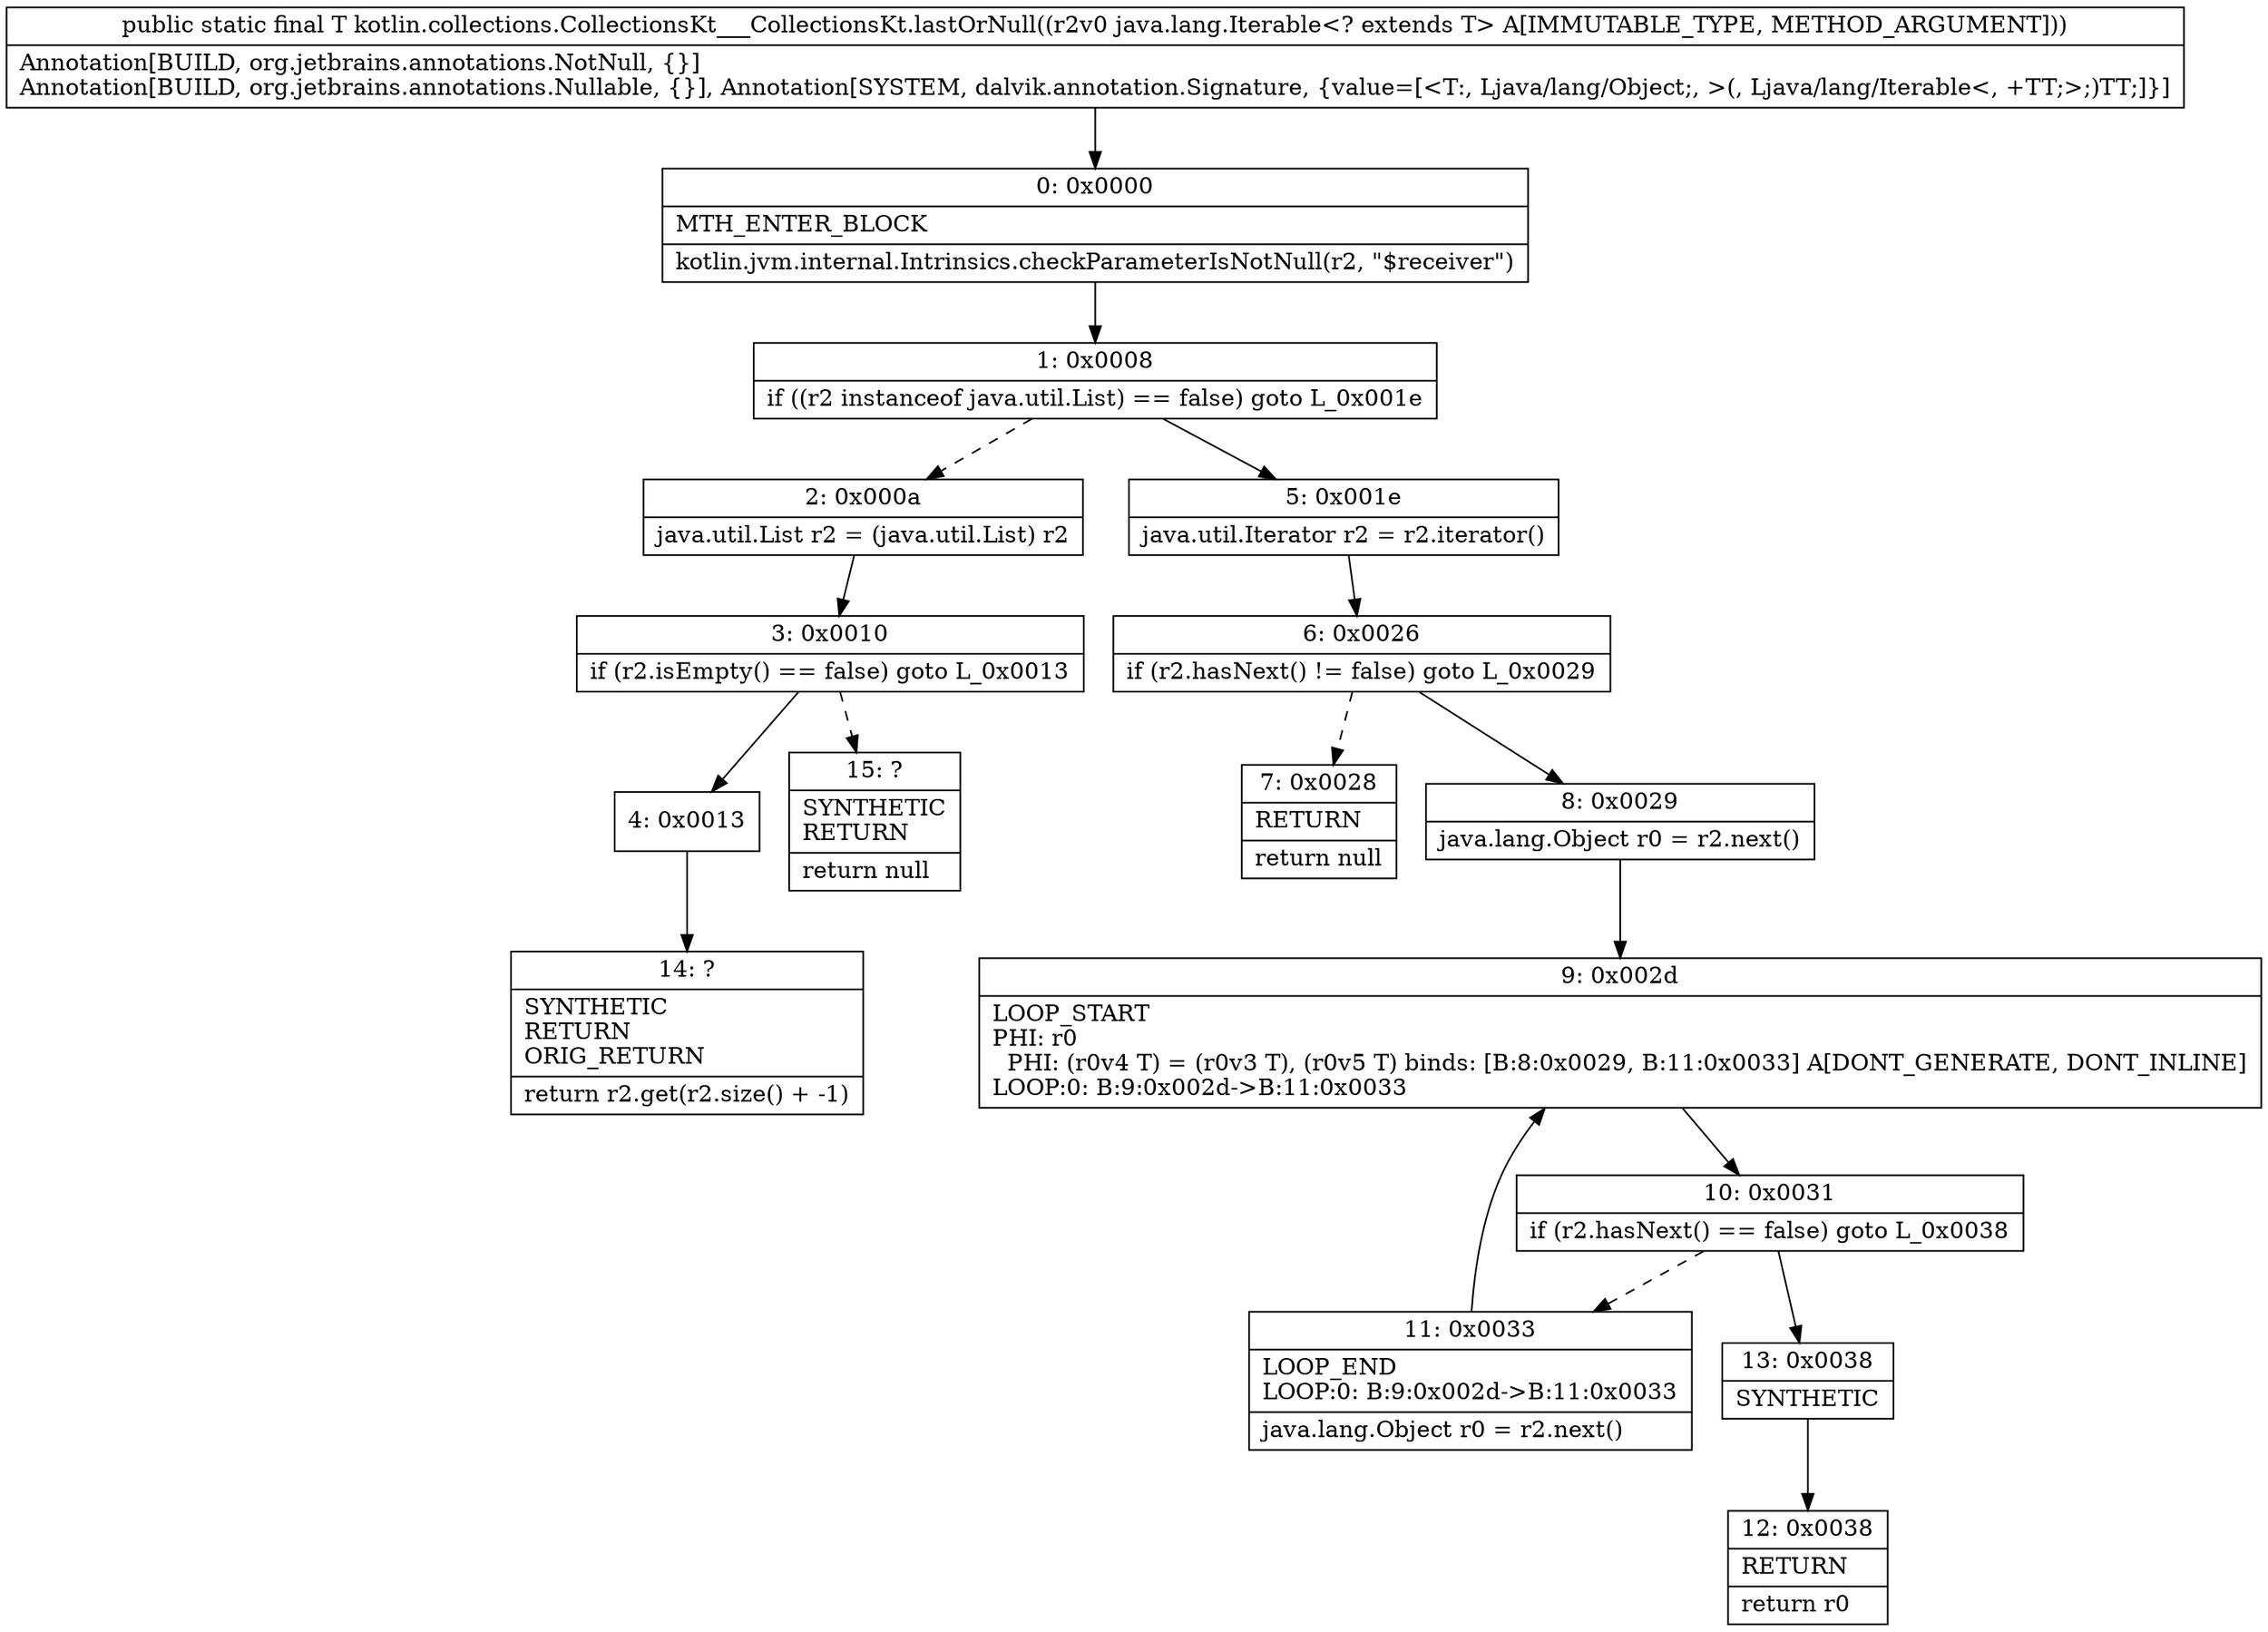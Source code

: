 digraph "CFG forkotlin.collections.CollectionsKt___CollectionsKt.lastOrNull(Ljava\/lang\/Iterable;)Ljava\/lang\/Object;" {
Node_0 [shape=record,label="{0\:\ 0x0000|MTH_ENTER_BLOCK\l|kotlin.jvm.internal.Intrinsics.checkParameterIsNotNull(r2, \"$receiver\")\l}"];
Node_1 [shape=record,label="{1\:\ 0x0008|if ((r2 instanceof java.util.List) == false) goto L_0x001e\l}"];
Node_2 [shape=record,label="{2\:\ 0x000a|java.util.List r2 = (java.util.List) r2\l}"];
Node_3 [shape=record,label="{3\:\ 0x0010|if (r2.isEmpty() == false) goto L_0x0013\l}"];
Node_4 [shape=record,label="{4\:\ 0x0013}"];
Node_5 [shape=record,label="{5\:\ 0x001e|java.util.Iterator r2 = r2.iterator()\l}"];
Node_6 [shape=record,label="{6\:\ 0x0026|if (r2.hasNext() != false) goto L_0x0029\l}"];
Node_7 [shape=record,label="{7\:\ 0x0028|RETURN\l|return null\l}"];
Node_8 [shape=record,label="{8\:\ 0x0029|java.lang.Object r0 = r2.next()\l}"];
Node_9 [shape=record,label="{9\:\ 0x002d|LOOP_START\lPHI: r0 \l  PHI: (r0v4 T) = (r0v3 T), (r0v5 T) binds: [B:8:0x0029, B:11:0x0033] A[DONT_GENERATE, DONT_INLINE]\lLOOP:0: B:9:0x002d\-\>B:11:0x0033\l}"];
Node_10 [shape=record,label="{10\:\ 0x0031|if (r2.hasNext() == false) goto L_0x0038\l}"];
Node_11 [shape=record,label="{11\:\ 0x0033|LOOP_END\lLOOP:0: B:9:0x002d\-\>B:11:0x0033\l|java.lang.Object r0 = r2.next()\l}"];
Node_12 [shape=record,label="{12\:\ 0x0038|RETURN\l|return r0\l}"];
Node_13 [shape=record,label="{13\:\ 0x0038|SYNTHETIC\l}"];
Node_14 [shape=record,label="{14\:\ ?|SYNTHETIC\lRETURN\lORIG_RETURN\l|return r2.get(r2.size() + \-1)\l}"];
Node_15 [shape=record,label="{15\:\ ?|SYNTHETIC\lRETURN\l|return null\l}"];
MethodNode[shape=record,label="{public static final T kotlin.collections.CollectionsKt___CollectionsKt.lastOrNull((r2v0 java.lang.Iterable\<? extends T\> A[IMMUTABLE_TYPE, METHOD_ARGUMENT]))  | Annotation[BUILD, org.jetbrains.annotations.NotNull, \{\}]\lAnnotation[BUILD, org.jetbrains.annotations.Nullable, \{\}], Annotation[SYSTEM, dalvik.annotation.Signature, \{value=[\<T:, Ljava\/lang\/Object;, \>(, Ljava\/lang\/Iterable\<, +TT;\>;)TT;]\}]\l}"];
MethodNode -> Node_0;
Node_0 -> Node_1;
Node_1 -> Node_2[style=dashed];
Node_1 -> Node_5;
Node_2 -> Node_3;
Node_3 -> Node_4;
Node_3 -> Node_15[style=dashed];
Node_4 -> Node_14;
Node_5 -> Node_6;
Node_6 -> Node_7[style=dashed];
Node_6 -> Node_8;
Node_8 -> Node_9;
Node_9 -> Node_10;
Node_10 -> Node_11[style=dashed];
Node_10 -> Node_13;
Node_11 -> Node_9;
Node_13 -> Node_12;
}

